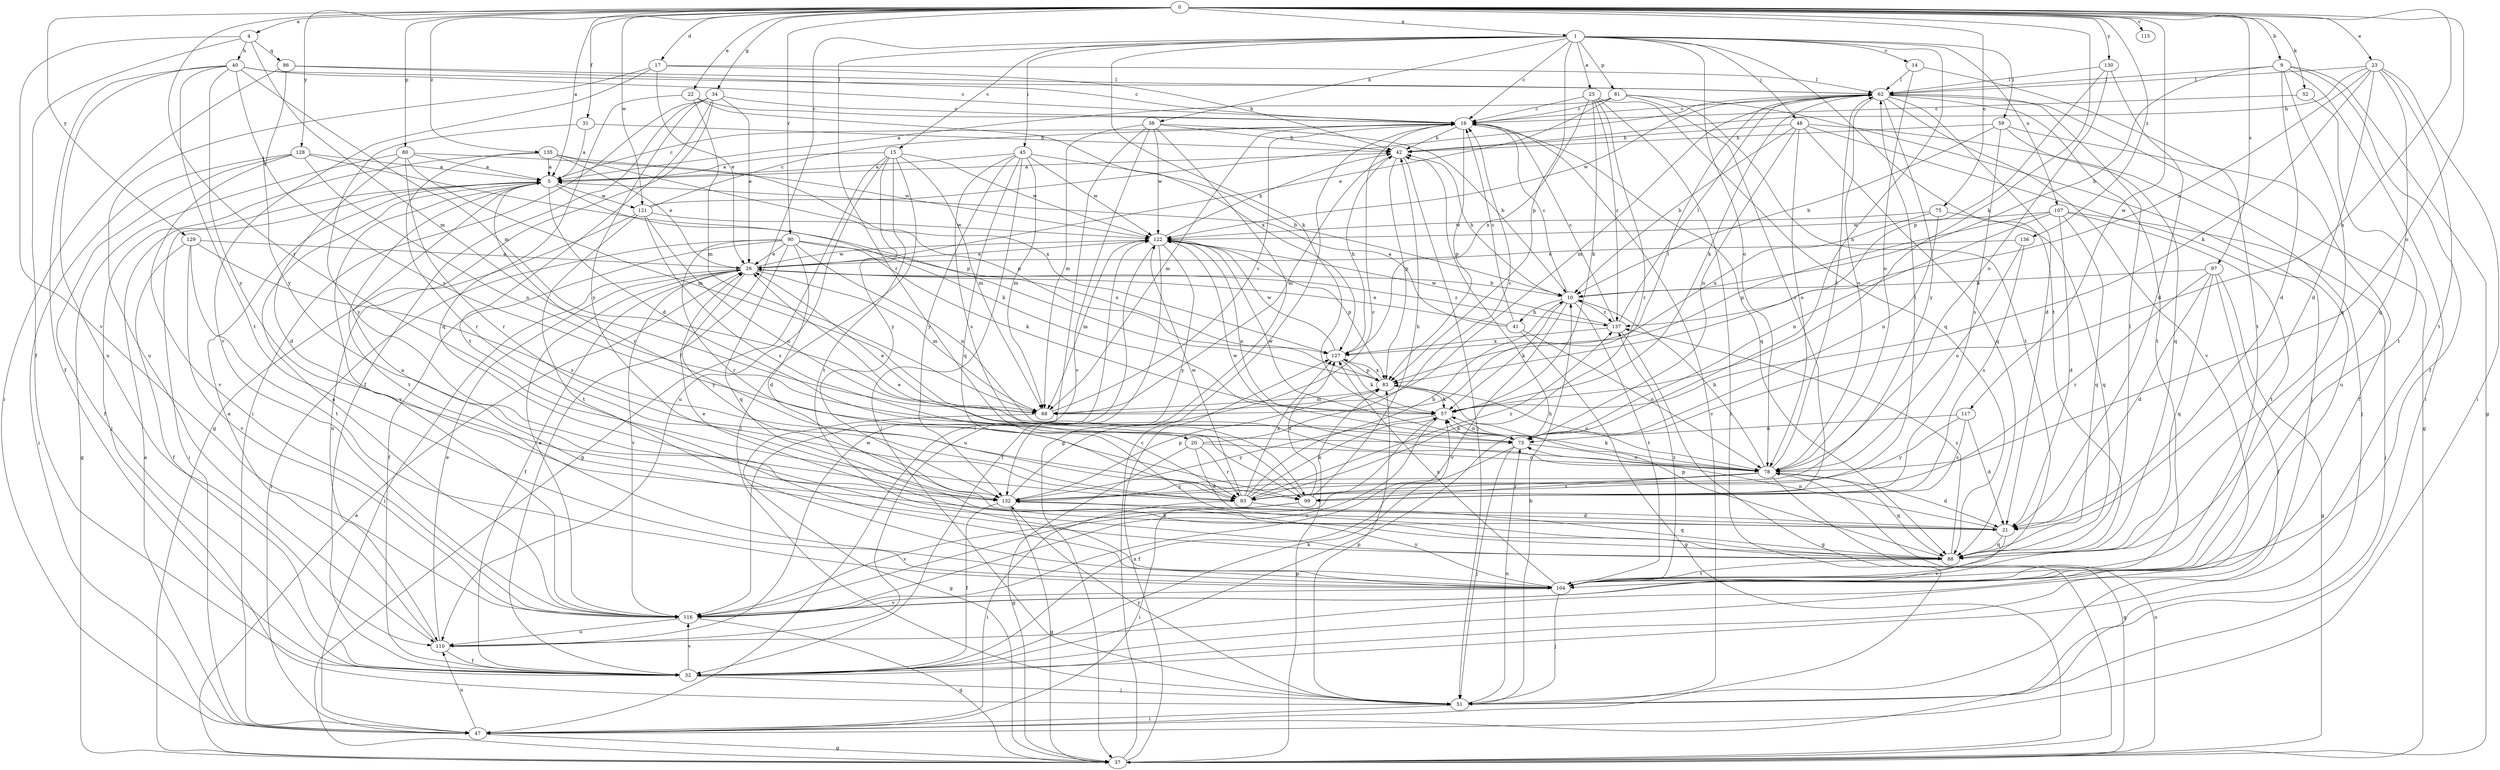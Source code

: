strict digraph  {
0;
1;
4;
5;
9;
10;
14;
15;
16;
17;
20;
21;
22;
23;
25;
26;
31;
32;
34;
37;
38;
40;
41;
42;
45;
47;
48;
51;
52;
57;
59;
62;
68;
73;
75;
78;
80;
81;
83;
86;
88;
90;
93;
97;
99;
104;
107;
110;
115;
116;
117;
121;
122;
127;
128;
129;
130;
132;
135;
136;
137;
0 -> 1  [label=a];
0 -> 4  [label=a];
0 -> 5  [label=a];
0 -> 9  [label=b];
0 -> 17  [label=d];
0 -> 22  [label=e];
0 -> 23  [label=e];
0 -> 31  [label=f];
0 -> 34  [label=g];
0 -> 52  [label=k];
0 -> 57  [label=k];
0 -> 73  [label=n];
0 -> 75  [label=o];
0 -> 78  [label=o];
0 -> 80  [label=p];
0 -> 90  [label=r];
0 -> 93  [label=r];
0 -> 97  [label=s];
0 -> 115  [label=v];
0 -> 117  [label=w];
0 -> 121  [label=w];
0 -> 128  [label=y];
0 -> 129  [label=y];
0 -> 130  [label=y];
0 -> 135  [label=z];
0 -> 136  [label=z];
1 -> 14  [label=c];
1 -> 15  [label=c];
1 -> 16  [label=c];
1 -> 25  [label=e];
1 -> 32  [label=f];
1 -> 38  [label=h];
1 -> 45  [label=i];
1 -> 48  [label=j];
1 -> 57  [label=k];
1 -> 59  [label=l];
1 -> 73  [label=n];
1 -> 78  [label=o];
1 -> 81  [label=p];
1 -> 83  [label=p];
1 -> 93  [label=r];
1 -> 104  [label=t];
1 -> 107  [label=u];
4 -> 32  [label=f];
4 -> 40  [label=h];
4 -> 68  [label=m];
4 -> 86  [label=q];
4 -> 116  [label=v];
5 -> 16  [label=c];
5 -> 20  [label=d];
5 -> 47  [label=i];
5 -> 57  [label=k];
5 -> 93  [label=r];
5 -> 104  [label=t];
5 -> 116  [label=v];
5 -> 121  [label=w];
9 -> 10  [label=b];
9 -> 21  [label=d];
9 -> 32  [label=f];
9 -> 37  [label=g];
9 -> 47  [label=i];
9 -> 62  [label=l];
9 -> 88  [label=q];
10 -> 16  [label=c];
10 -> 41  [label=h];
10 -> 42  [label=h];
10 -> 57  [label=k];
10 -> 104  [label=t];
10 -> 116  [label=v];
10 -> 137  [label=z];
14 -> 62  [label=l];
14 -> 78  [label=o];
14 -> 104  [label=t];
15 -> 5  [label=a];
15 -> 37  [label=g];
15 -> 51  [label=j];
15 -> 68  [label=m];
15 -> 104  [label=t];
15 -> 110  [label=u];
15 -> 122  [label=w];
15 -> 132  [label=y];
16 -> 42  [label=h];
16 -> 68  [label=m];
16 -> 83  [label=p];
16 -> 88  [label=q];
17 -> 26  [label=e];
17 -> 42  [label=h];
17 -> 62  [label=l];
17 -> 110  [label=u];
17 -> 116  [label=v];
20 -> 16  [label=c];
20 -> 21  [label=d];
20 -> 37  [label=g];
20 -> 78  [label=o];
20 -> 93  [label=r];
21 -> 73  [label=n];
21 -> 88  [label=q];
21 -> 116  [label=v];
22 -> 16  [label=c];
22 -> 68  [label=m];
22 -> 88  [label=q];
22 -> 127  [label=x];
23 -> 21  [label=d];
23 -> 42  [label=h];
23 -> 47  [label=i];
23 -> 57  [label=k];
23 -> 62  [label=l];
23 -> 88  [label=q];
23 -> 104  [label=t];
23 -> 137  [label=z];
25 -> 16  [label=c];
25 -> 47  [label=i];
25 -> 57  [label=k];
25 -> 88  [label=q];
25 -> 93  [label=r];
25 -> 127  [label=x];
25 -> 137  [label=z];
26 -> 10  [label=b];
26 -> 32  [label=f];
26 -> 47  [label=i];
26 -> 68  [label=m];
26 -> 116  [label=v];
26 -> 122  [label=w];
26 -> 132  [label=y];
26 -> 137  [label=z];
31 -> 5  [label=a];
31 -> 42  [label=h];
31 -> 132  [label=y];
32 -> 42  [label=h];
32 -> 51  [label=j];
32 -> 57  [label=k];
32 -> 116  [label=v];
34 -> 16  [label=c];
34 -> 26  [label=e];
34 -> 32  [label=f];
34 -> 37  [label=g];
34 -> 47  [label=i];
34 -> 104  [label=t];
34 -> 132  [label=y];
37 -> 16  [label=c];
37 -> 26  [label=e];
37 -> 78  [label=o];
37 -> 83  [label=p];
37 -> 127  [label=x];
38 -> 10  [label=b];
38 -> 37  [label=g];
38 -> 42  [label=h];
38 -> 47  [label=i];
38 -> 68  [label=m];
38 -> 116  [label=v];
38 -> 122  [label=w];
40 -> 16  [label=c];
40 -> 32  [label=f];
40 -> 62  [label=l];
40 -> 68  [label=m];
40 -> 99  [label=s];
40 -> 104  [label=t];
40 -> 110  [label=u];
40 -> 132  [label=y];
41 -> 5  [label=a];
41 -> 16  [label=c];
41 -> 26  [label=e];
41 -> 37  [label=g];
41 -> 78  [label=o];
42 -> 5  [label=a];
42 -> 51  [label=j];
42 -> 68  [label=m];
42 -> 83  [label=p];
45 -> 5  [label=a];
45 -> 10  [label=b];
45 -> 51  [label=j];
45 -> 68  [label=m];
45 -> 88  [label=q];
45 -> 99  [label=s];
45 -> 122  [label=w];
45 -> 132  [label=y];
47 -> 5  [label=a];
47 -> 37  [label=g];
47 -> 110  [label=u];
48 -> 10  [label=b];
48 -> 42  [label=h];
48 -> 51  [label=j];
48 -> 73  [label=n];
48 -> 78  [label=o];
48 -> 88  [label=q];
48 -> 110  [label=u];
51 -> 10  [label=b];
51 -> 16  [label=c];
51 -> 47  [label=i];
51 -> 73  [label=n];
51 -> 83  [label=p];
51 -> 132  [label=y];
52 -> 16  [label=c];
52 -> 104  [label=t];
57 -> 73  [label=n];
57 -> 116  [label=v];
57 -> 132  [label=y];
59 -> 10  [label=b];
59 -> 32  [label=f];
59 -> 42  [label=h];
59 -> 88  [label=q];
59 -> 99  [label=s];
62 -> 16  [label=c];
62 -> 21  [label=d];
62 -> 37  [label=g];
62 -> 57  [label=k];
62 -> 68  [label=m];
62 -> 78  [label=o];
62 -> 104  [label=t];
62 -> 116  [label=v];
62 -> 122  [label=w];
62 -> 132  [label=y];
68 -> 16  [label=c];
68 -> 37  [label=g];
68 -> 62  [label=l];
73 -> 26  [label=e];
73 -> 32  [label=f];
73 -> 51  [label=j];
73 -> 57  [label=k];
73 -> 78  [label=o];
73 -> 122  [label=w];
75 -> 73  [label=n];
75 -> 88  [label=q];
75 -> 122  [label=w];
75 -> 127  [label=x];
78 -> 10  [label=b];
78 -> 21  [label=d];
78 -> 37  [label=g];
78 -> 57  [label=k];
78 -> 62  [label=l];
78 -> 88  [label=q];
78 -> 93  [label=r];
78 -> 99  [label=s];
78 -> 122  [label=w];
78 -> 132  [label=y];
80 -> 5  [label=a];
80 -> 21  [label=d];
80 -> 37  [label=g];
80 -> 68  [label=m];
80 -> 93  [label=r];
80 -> 122  [label=w];
81 -> 5  [label=a];
81 -> 16  [label=c];
81 -> 26  [label=e];
81 -> 51  [label=j];
81 -> 99  [label=s];
81 -> 104  [label=t];
83 -> 57  [label=k];
83 -> 68  [label=m];
83 -> 78  [label=o];
83 -> 127  [label=x];
86 -> 16  [label=c];
86 -> 47  [label=i];
86 -> 62  [label=l];
86 -> 132  [label=y];
88 -> 5  [label=a];
88 -> 26  [label=e];
88 -> 62  [label=l];
88 -> 83  [label=p];
88 -> 104  [label=t];
88 -> 137  [label=z];
90 -> 21  [label=d];
90 -> 26  [label=e];
90 -> 32  [label=f];
90 -> 47  [label=i];
90 -> 57  [label=k];
90 -> 73  [label=n];
90 -> 88  [label=q];
90 -> 93  [label=r];
90 -> 127  [label=x];
93 -> 10  [label=b];
93 -> 47  [label=i];
93 -> 57  [label=k];
93 -> 62  [label=l];
93 -> 88  [label=q];
93 -> 122  [label=w];
93 -> 127  [label=x];
93 -> 137  [label=z];
97 -> 10  [label=b];
97 -> 21  [label=d];
97 -> 32  [label=f];
97 -> 37  [label=g];
97 -> 88  [label=q];
97 -> 93  [label=r];
99 -> 26  [label=e];
99 -> 42  [label=h];
99 -> 47  [label=i];
99 -> 116  [label=v];
99 -> 127  [label=x];
104 -> 51  [label=j];
104 -> 116  [label=v];
104 -> 127  [label=x];
104 -> 132  [label=y];
104 -> 137  [label=z];
107 -> 21  [label=d];
107 -> 51  [label=j];
107 -> 73  [label=n];
107 -> 83  [label=p];
107 -> 88  [label=q];
107 -> 104  [label=t];
107 -> 122  [label=w];
110 -> 5  [label=a];
110 -> 26  [label=e];
110 -> 32  [label=f];
110 -> 122  [label=w];
116 -> 5  [label=a];
116 -> 26  [label=e];
116 -> 37  [label=g];
116 -> 57  [label=k];
116 -> 110  [label=u];
117 -> 21  [label=d];
117 -> 73  [label=n];
117 -> 99  [label=s];
117 -> 132  [label=y];
121 -> 16  [label=c];
121 -> 62  [label=l];
121 -> 78  [label=o];
121 -> 99  [label=s];
121 -> 104  [label=t];
121 -> 110  [label=u];
121 -> 122  [label=w];
122 -> 26  [label=e];
122 -> 32  [label=f];
122 -> 42  [label=h];
122 -> 68  [label=m];
122 -> 73  [label=n];
122 -> 83  [label=p];
122 -> 110  [label=u];
122 -> 132  [label=y];
127 -> 42  [label=h];
127 -> 57  [label=k];
127 -> 83  [label=p];
127 -> 122  [label=w];
128 -> 5  [label=a];
128 -> 32  [label=f];
128 -> 47  [label=i];
128 -> 73  [label=n];
128 -> 83  [label=p];
128 -> 116  [label=v];
129 -> 26  [label=e];
129 -> 32  [label=f];
129 -> 99  [label=s];
129 -> 104  [label=t];
129 -> 116  [label=v];
130 -> 21  [label=d];
130 -> 62  [label=l];
130 -> 78  [label=o];
130 -> 83  [label=p];
132 -> 16  [label=c];
132 -> 21  [label=d];
132 -> 32  [label=f];
132 -> 37  [label=g];
132 -> 83  [label=p];
135 -> 5  [label=a];
135 -> 26  [label=e];
135 -> 51  [label=j];
135 -> 83  [label=p];
135 -> 93  [label=r];
135 -> 127  [label=x];
136 -> 26  [label=e];
136 -> 78  [label=o];
136 -> 99  [label=s];
137 -> 16  [label=c];
137 -> 37  [label=g];
137 -> 62  [label=l];
137 -> 122  [label=w];
137 -> 127  [label=x];
}
